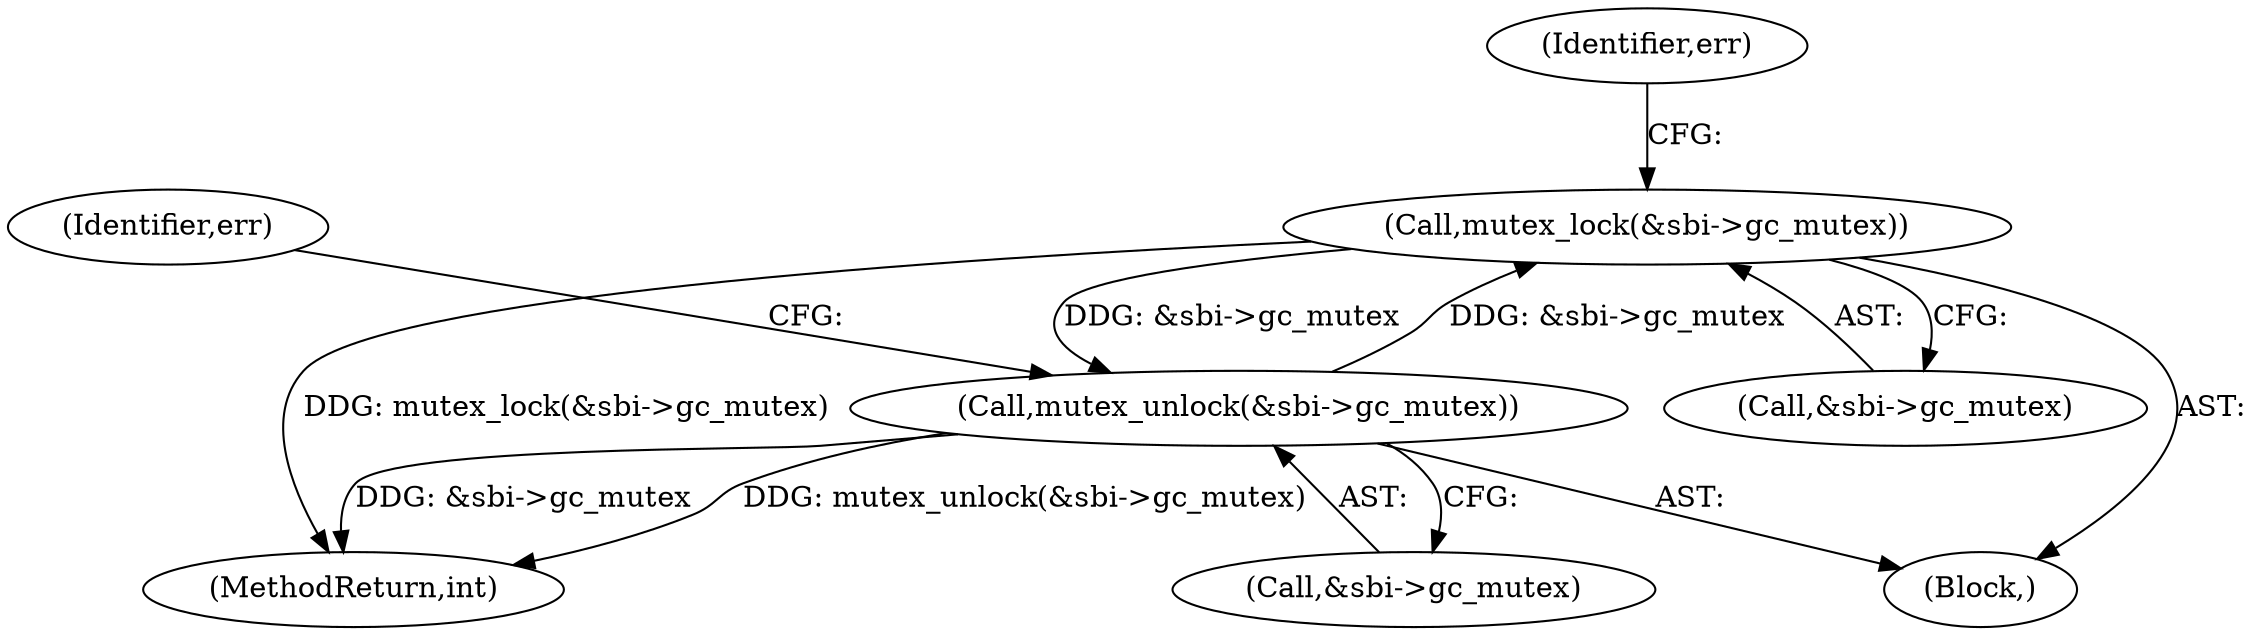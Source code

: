 digraph "0_linux_638164a2718f337ea224b747cf5977ef143166a4@API" {
"1000250" [label="(Call,mutex_lock(&sbi->gc_mutex))"];
"1000261" [label="(Call,mutex_unlock(&sbi->gc_mutex))"];
"1000250" [label="(Call,mutex_lock(&sbi->gc_mutex))"];
"1000251" [label="(Call,&sbi->gc_mutex)"];
"1000262" [label="(Call,&sbi->gc_mutex)"];
"1000223" [label="(Block,)"];
"1000285" [label="(MethodReturn,int)"];
"1000256" [label="(Identifier,err)"];
"1000261" [label="(Call,mutex_unlock(&sbi->gc_mutex))"];
"1000267" [label="(Identifier,err)"];
"1000250" [label="(Call,mutex_lock(&sbi->gc_mutex))"];
"1000250" -> "1000223"  [label="AST: "];
"1000250" -> "1000251"  [label="CFG: "];
"1000251" -> "1000250"  [label="AST: "];
"1000256" -> "1000250"  [label="CFG: "];
"1000250" -> "1000285"  [label="DDG: mutex_lock(&sbi->gc_mutex)"];
"1000261" -> "1000250"  [label="DDG: &sbi->gc_mutex"];
"1000250" -> "1000261"  [label="DDG: &sbi->gc_mutex"];
"1000261" -> "1000223"  [label="AST: "];
"1000261" -> "1000262"  [label="CFG: "];
"1000262" -> "1000261"  [label="AST: "];
"1000267" -> "1000261"  [label="CFG: "];
"1000261" -> "1000285"  [label="DDG: &sbi->gc_mutex"];
"1000261" -> "1000285"  [label="DDG: mutex_unlock(&sbi->gc_mutex)"];
}
